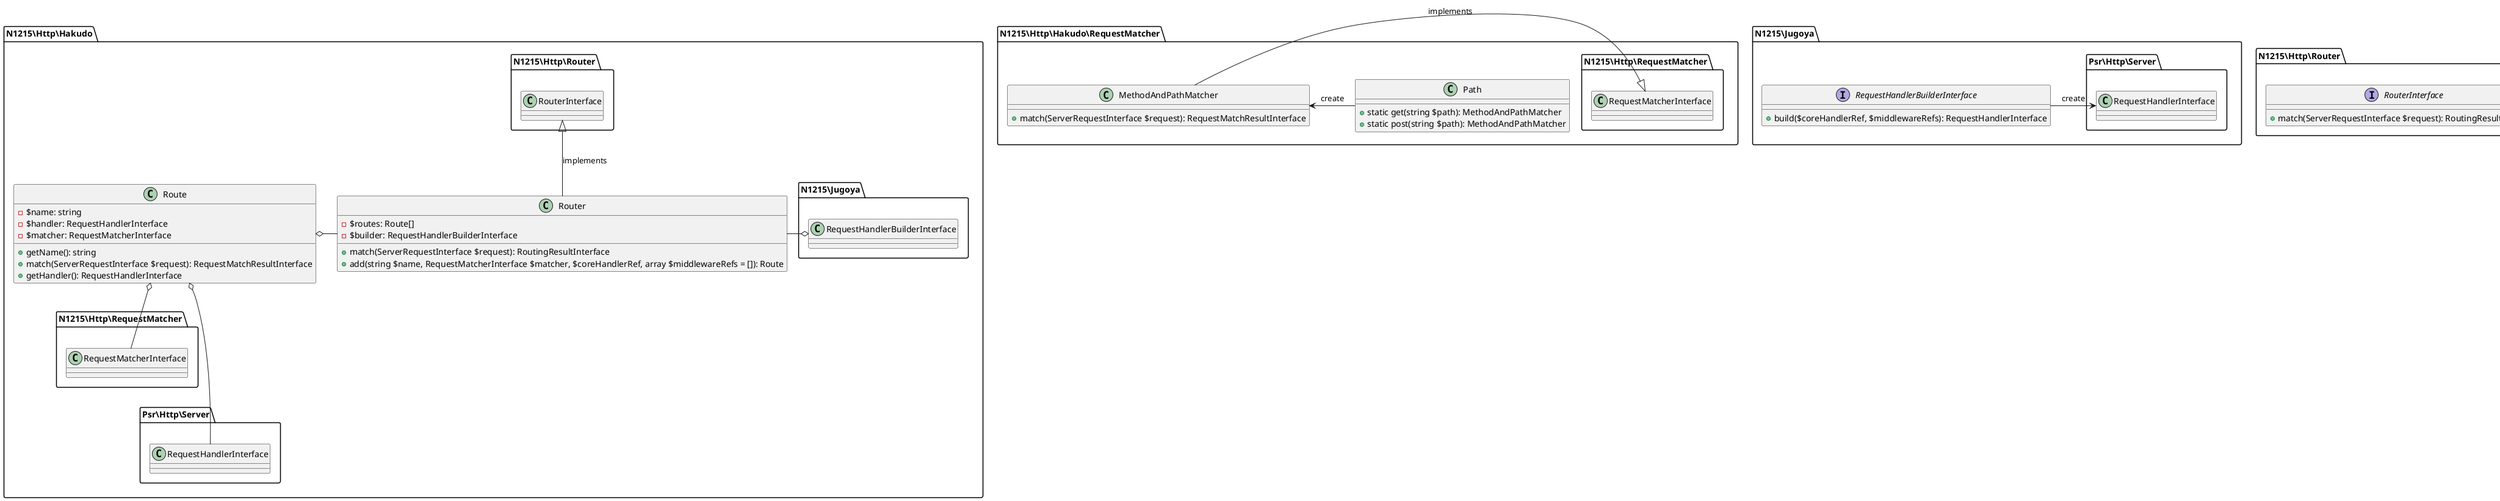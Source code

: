 @startuml

package N1215\Http\Hakudo {
    class Router {
        - $routes: Route[]
        - $builder: RequestHandlerBuilderInterface
        + match(ServerRequestInterface $request): RoutingResultInterface
        + add(string $name, RequestMatcherInterface $matcher, $coreHandlerRef, array $middlewareRefs = []): Route
    }

    class Route {
        - $name: string
        - $handler: RequestHandlerInterface
        - $matcher: RequestMatcherInterface
        + getName(): string
        + match(ServerRequestInterface $request): RequestMatchResultInterface
        + getHandler(): RequestHandlerInterface
    }

    N1215\Http\Router.RouterInterface <|-- Router: implements
    Route o- Router
    N1215\Jugoya.RequestHandlerBuilderInterface o- Router
    Route o-- N1215\Http\RequestMatcher.RequestMatcherInterface
    Route o--- Psr\Http\Server.RequestHandlerInterface
}

package N1215\Http\Hakudo\RequestMatcher {
    class MethodAndPathMatcher {
        + match(ServerRequestInterface $request): RequestMatchResultInterface
    }

    class Path {
        + static get(string $path): MethodAndPathMatcher
        + static post(string $path): MethodAndPathMatcher
    }

    N1215\Http\RequestMatcher.RequestMatcherInterface <|- MethodAndPathMatcher: implements
    MethodAndPathMatcher <- Path: create
}

package N1215\Http\Router {
    interface RouterInterface {
        + match(ServerRequestInterface $request): RoutingResultInterface
    }
}

package N1215\Http\RequestMatcher {
    interface RequestMatcherInterface {
        + match(ServerRequestInterface $request): RequestMatchResultInterface
    }
}

package N1215\Jugoya {
    interface RequestHandlerBuilderInterface {
        + build($coreHandlerRef, $middlewareRefs): RequestHandlerInterface
    }

    Psr\Http\Server.RequestHandlerInterface <- RequestHandlerBuilderInterface: create
}

package Psr\Http\Server {
    interface RequestHandlerInterface {
        + handle(ServerRequestInterface $request): ResponseInterface
    }
}

@enduml